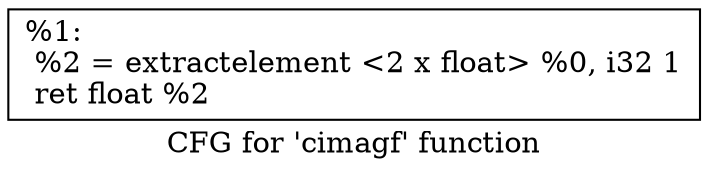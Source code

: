 digraph "CFG for 'cimagf' function" {
	label="CFG for 'cimagf' function";

	Node0x1c1b210 [shape=record,label="{%1:\l  %2 = extractelement \<2 x float\> %0, i32 1\l  ret float %2\l}"];
}
